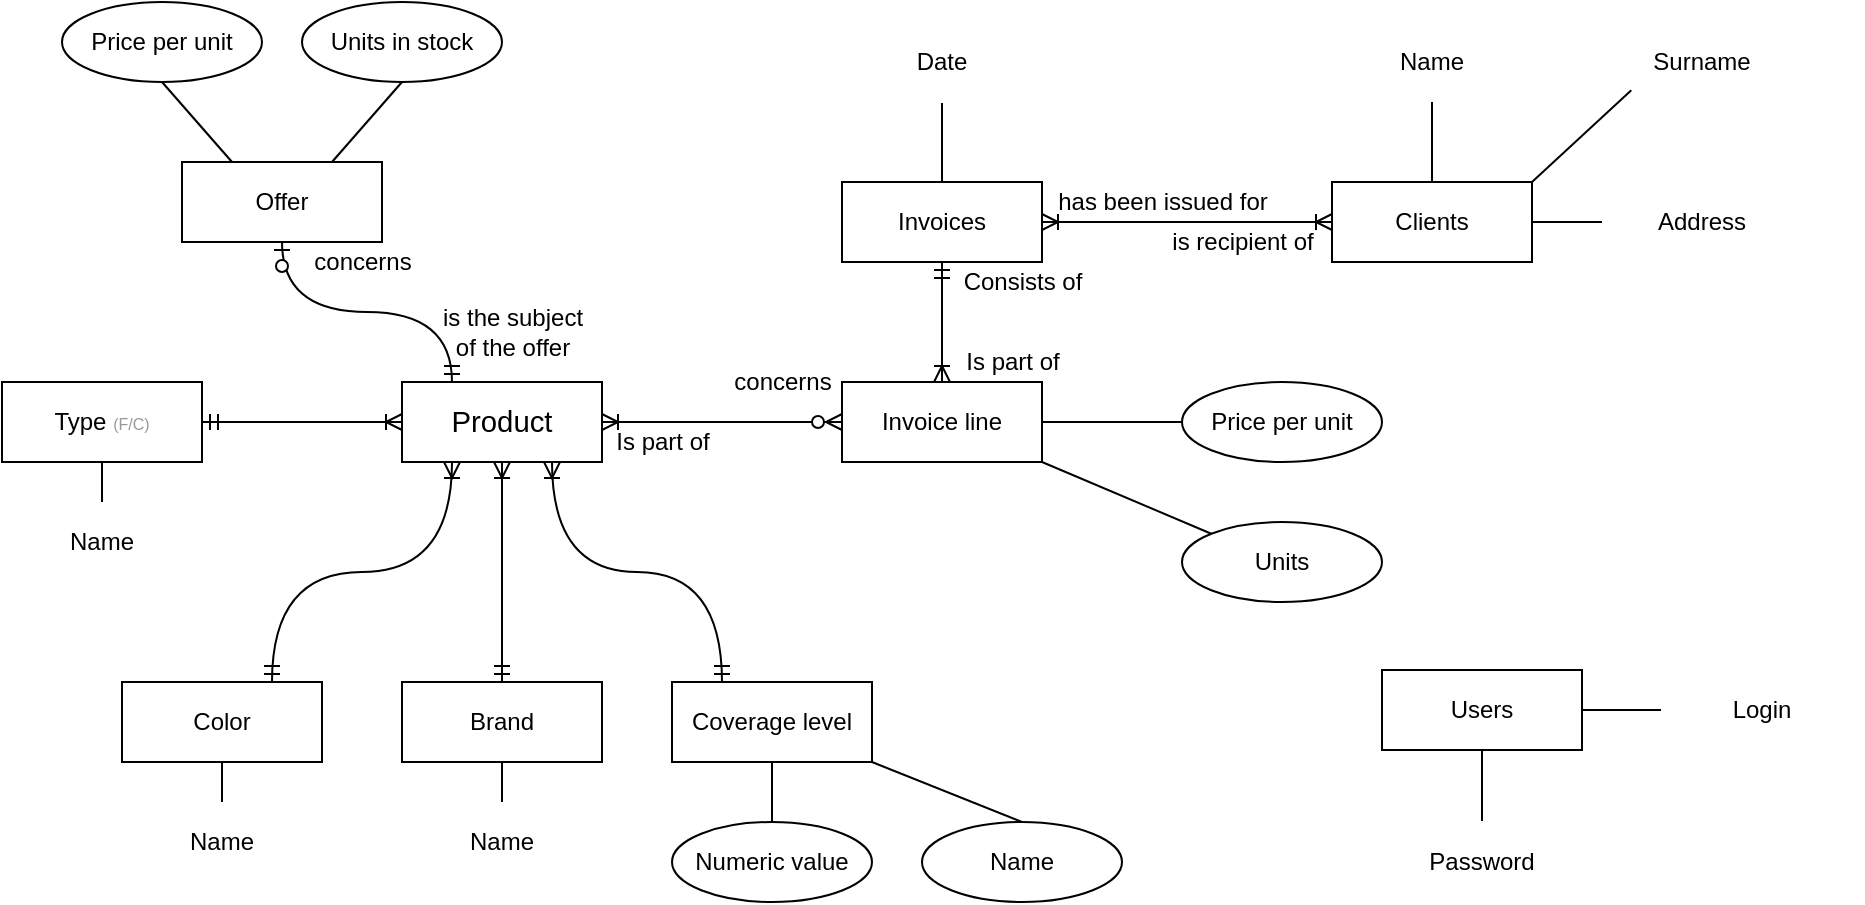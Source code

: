 <mxfile version="13.10.0" type="embed">
    <diagram id="I3wex4niQxwdPpj7cyRc" name="Page-1">
        <mxGraphModel dx="825" dy="479" grid="1" gridSize="10" guides="1" tooltips="1" connect="1" arrows="1" fold="1" page="1" pageScale="1" pageWidth="1169" pageHeight="827" math="0" shadow="0">
            <root>
                <mxCell id="0"/>
                <mxCell id="1" parent="0"/>
                <mxCell id="1wxJ6Ee9MIY7df9GgSbu-2" value="Invoices" style="rounded=0;arcSize=10;whiteSpace=wrap;html=1;align=center;" parent="1" vertex="1">
                    <mxGeometry x="470" y="150" width="100" height="40" as="geometry"/>
                </mxCell>
                <mxCell id="1wxJ6Ee9MIY7df9GgSbu-6" value="Offer" style="rounded=0;arcSize=10;whiteSpace=wrap;html=1;align=center;" parent="1" vertex="1">
                    <mxGeometry x="140" y="140" width="100" height="40" as="geometry"/>
                </mxCell>
                <mxCell id="1wxJ6Ee9MIY7df9GgSbu-10" value="&lt;span lang=&quot;PL&quot; style=&quot;font-size: 11.0pt ; line-height: 107% ; font-family: &amp;#34;calibri&amp;#34; , sans-serif&quot;&gt;Product&lt;/span&gt;" style="rounded=0;arcSize=10;whiteSpace=wrap;html=1;align=center;" parent="1" vertex="1">
                    <mxGeometry x="250" y="250" width="100" height="40" as="geometry"/>
                </mxCell>
                <mxCell id="1wxJ6Ee9MIY7df9GgSbu-12" value="Clients" style="rounded=0;arcSize=10;whiteSpace=wrap;html=1;align=center;" parent="1" vertex="1">
                    <mxGeometry x="715" y="150" width="100" height="40" as="geometry"/>
                </mxCell>
                <mxCell id="1wxJ6Ee9MIY7df9GgSbu-18" value="" style="endArrow=ERmandOne;html=1;rounded=0;exitX=0.5;exitY=1;exitDx=0;exitDy=0;entryX=0.5;entryY=0;entryDx=0;entryDy=0;startArrow=ERoneToMany;startFill=0;endFill=0;edgeStyle=orthogonalEdgeStyle;curved=1;" parent="1" source="1wxJ6Ee9MIY7df9GgSbu-10" target="13" edge="1">
                    <mxGeometry relative="1" as="geometry">
                        <mxPoint x="232.5" y="360" as="sourcePoint"/>
                        <mxPoint x="300" y="320" as="targetPoint"/>
                    </mxGeometry>
                </mxCell>
                <mxCell id="1wxJ6Ee9MIY7df9GgSbu-28" value="" style="edgeStyle=orthogonalEdgeStyle;fontSize=12;html=1;endArrow=ERoneToMany;startArrow=ERoneToMany;exitX=1;exitY=0.5;exitDx=0;exitDy=0;entryX=0;entryY=0.5;entryDx=0;entryDy=0;startFill=0;curved=1;" parent="1" source="1wxJ6Ee9MIY7df9GgSbu-2" target="1wxJ6Ee9MIY7df9GgSbu-12" edge="1">
                    <mxGeometry width="100" height="100" relative="1" as="geometry">
                        <mxPoint x="640" y="200" as="sourcePoint"/>
                        <mxPoint x="630" y="240" as="targetPoint"/>
                    </mxGeometry>
                </mxCell>
                <mxCell id="1wxJ6Ee9MIY7df9GgSbu-32" value="Price per unit" style="ellipse;whiteSpace=wrap;html=1;align=center;" parent="1" vertex="1">
                    <mxGeometry x="80" y="60" width="100" height="40" as="geometry"/>
                </mxCell>
                <mxCell id="1wxJ6Ee9MIY7df9GgSbu-33" value="Units in stock" style="ellipse;whiteSpace=wrap;html=1;align=center;" parent="1" vertex="1">
                    <mxGeometry x="200" y="60" width="100" height="40" as="geometry"/>
                </mxCell>
                <mxCell id="1wxJ6Ee9MIY7df9GgSbu-34" value="" style="endArrow=none;html=1;rounded=0;entryX=0.25;entryY=0;entryDx=0;entryDy=0;exitX=0.5;exitY=1;exitDx=0;exitDy=0;" parent="1" source="1wxJ6Ee9MIY7df9GgSbu-32" target="1wxJ6Ee9MIY7df9GgSbu-6" edge="1">
                    <mxGeometry relative="1" as="geometry">
                        <mxPoint x="35" y="210" as="sourcePoint"/>
                        <mxPoint x="195" y="210" as="targetPoint"/>
                    </mxGeometry>
                </mxCell>
                <mxCell id="1wxJ6Ee9MIY7df9GgSbu-35" value="" style="endArrow=none;html=1;rounded=0;entryX=0.75;entryY=0;entryDx=0;entryDy=0;exitX=0.5;exitY=1;exitDx=0;exitDy=0;" parent="1" source="1wxJ6Ee9MIY7df9GgSbu-33" target="1wxJ6Ee9MIY7df9GgSbu-6" edge="1">
                    <mxGeometry relative="1" as="geometry">
                        <mxPoint x="250" y="100" as="sourcePoint"/>
                        <mxPoint x="265" y="140" as="targetPoint"/>
                    </mxGeometry>
                </mxCell>
                <mxCell id="1wxJ6Ee9MIY7df9GgSbu-36" value="" style="fontSize=12;html=1;endArrow=ERzeroToOne;startArrow=ERmandOne;entryX=0.5;entryY=1;entryDx=0;entryDy=0;exitX=0.25;exitY=0;exitDx=0;exitDy=0;startFill=0;edgeStyle=orthogonalEdgeStyle;curved=1;" parent="1" source="1wxJ6Ee9MIY7df9GgSbu-10" target="1wxJ6Ee9MIY7df9GgSbu-6" edge="1">
                    <mxGeometry width="100" height="100" relative="1" as="geometry">
                        <mxPoint x="170" y="200" as="sourcePoint"/>
                        <mxPoint x="175" y="170" as="targetPoint"/>
                    </mxGeometry>
                </mxCell>
                <mxCell id="1wxJ6Ee9MIY7df9GgSbu-38" value="" style="edgeStyle=none;rounded=0;orthogonalLoop=1;jettySize=auto;html=1;startArrow=none;startFill=0;endArrow=none;endFill=0;entryX=0.5;entryY=0;entryDx=0;entryDy=0;exitX=0.5;exitY=1;exitDx=0;exitDy=0;" parent="1" source="1wxJ6Ee9MIY7df9GgSbu-37" target="1wxJ6Ee9MIY7df9GgSbu-2" edge="1">
                    <mxGeometry relative="1" as="geometry">
                        <mxPoint x="590" y="110" as="sourcePoint"/>
                    </mxGeometry>
                </mxCell>
                <mxCell id="1wxJ6Ee9MIY7df9GgSbu-37" value="Date" style="ellipse;whiteSpace=wrap;html=1;align=center;rounded=0;strokeColor=#FFFFFF;" parent="1" vertex="1">
                    <mxGeometry x="470" y="70" width="100" height="40" as="geometry"/>
                </mxCell>
                <mxCell id="1wxJ6Ee9MIY7df9GgSbu-44" value="has been issued for" style="text;html=1;align=center;verticalAlign=middle;resizable=0;points=[];autosize=1;" parent="1" vertex="1">
                    <mxGeometry x="570" y="150" width="120" height="20" as="geometry"/>
                </mxCell>
                <mxCell id="1wxJ6Ee9MIY7df9GgSbu-45" value="is recipient of" style="text;html=1;align=center;verticalAlign=middle;resizable=0;points=[];autosize=1;" parent="1" vertex="1">
                    <mxGeometry x="625" y="170" width="90" height="20" as="geometry"/>
                </mxCell>
                <mxCell id="4" value="" style="fontSize=12;html=1;endArrow=ERmandOne;startArrow=ERoneToMany;startFill=0;endFill=0;exitX=0.5;exitY=0;exitDx=0;exitDy=0;entryX=0.5;entryY=1;entryDx=0;entryDy=0;edgeStyle=orthogonalEdgeStyle;curved=1;" parent="1" source="17" target="1wxJ6Ee9MIY7df9GgSbu-2" edge="1">
                    <mxGeometry width="100" height="100" relative="1" as="geometry">
                        <mxPoint x="310" y="360" as="sourcePoint"/>
                        <mxPoint x="310" y="220" as="targetPoint"/>
                    </mxGeometry>
                </mxCell>
                <mxCell id="5" value="Consists of" style="text;html=1;align=center;verticalAlign=middle;resizable=0;points=[];autosize=1;" parent="1" vertex="1">
                    <mxGeometry x="525" y="190" width="70" height="20" as="geometry"/>
                </mxCell>
                <mxCell id="6" value="Is part of" style="text;html=1;align=center;verticalAlign=middle;resizable=0;points=[];autosize=1;" parent="1" vertex="1">
                    <mxGeometry x="525" y="230" width="60" height="20" as="geometry"/>
                </mxCell>
                <mxCell id="10" value="concerns" style="text;html=1;align=center;verticalAlign=middle;resizable=0;points=[];autosize=1;" parent="1" vertex="1">
                    <mxGeometry x="200" y="180" width="60" height="20" as="geometry"/>
                </mxCell>
                <mxCell id="11" value="is the subject&lt;br&gt;of the offer" style="text;html=1;align=center;verticalAlign=middle;resizable=0;points=[];autosize=1;" parent="1" vertex="1">
                    <mxGeometry x="260" y="210" width="90" height="30" as="geometry"/>
                </mxCell>
                <mxCell id="30" value="" style="rounded=0;orthogonalLoop=1;jettySize=auto;html=1;startArrow=none;startFill=0;endArrow=none;endFill=0;entryX=0.5;entryY=0;entryDx=0;entryDy=0;exitX=0.5;exitY=1;exitDx=0;exitDy=0;" edge="1" parent="1" source="12" target="28">
                    <mxGeometry relative="1" as="geometry">
                        <mxPoint x="450" y="460" as="sourcePoint"/>
                        <mxPoint x="420" y="460" as="targetPoint"/>
                    </mxGeometry>
                </mxCell>
                <mxCell id="12" value="Coverage level" style="rounded=0;arcSize=10;whiteSpace=wrap;html=1;align=center;" vertex="1" parent="1">
                    <mxGeometry x="385" y="400" width="100" height="40" as="geometry"/>
                </mxCell>
                <mxCell id="13" value="Brand" style="rounded=0;arcSize=10;whiteSpace=wrap;html=1;align=center;" vertex="1" parent="1">
                    <mxGeometry x="250" y="400" width="100" height="40" as="geometry"/>
                </mxCell>
                <mxCell id="14" value="Color" style="rounded=0;arcSize=10;whiteSpace=wrap;html=1;align=center;" vertex="1" parent="1">
                    <mxGeometry x="110" y="400" width="100" height="40" as="geometry"/>
                </mxCell>
                <mxCell id="15" value="Type&amp;nbsp;&lt;font color=&quot;#999999&quot; style=&quot;font-size: 8px&quot;&gt;(F/C)&lt;/font&gt;" style="rounded=0;arcSize=10;whiteSpace=wrap;html=1;align=center;" vertex="1" parent="1">
                    <mxGeometry x="50" y="250" width="100" height="40" as="geometry"/>
                </mxCell>
                <mxCell id="20" value="" style="rounded=0;orthogonalLoop=1;jettySize=auto;html=1;endArrow=none;endFill=0;exitX=1;exitY=0.5;exitDx=0;exitDy=0;" edge="1" parent="1" source="17" target="18">
                    <mxGeometry relative="1" as="geometry">
                        <mxPoint x="600" y="280" as="sourcePoint"/>
                    </mxGeometry>
                </mxCell>
                <mxCell id="17" value="Invoice line" style="rounded=0;arcSize=10;whiteSpace=wrap;html=1;align=center;" vertex="1" parent="1">
                    <mxGeometry x="470" y="250" width="100" height="40" as="geometry"/>
                </mxCell>
                <mxCell id="18" value="Price per unit" style="ellipse;whiteSpace=wrap;html=1;align=center;" vertex="1" parent="1">
                    <mxGeometry x="640" y="250" width="100" height="40" as="geometry"/>
                </mxCell>
                <mxCell id="21" value="" style="rounded=0;orthogonalLoop=1;jettySize=auto;html=1;entryX=1;entryY=1;entryDx=0;entryDy=0;endArrow=none;endFill=0;exitX=0;exitY=0;exitDx=0;exitDy=0;" edge="1" parent="1" source="19" target="17">
                    <mxGeometry relative="1" as="geometry">
                        <mxPoint x="654.645" y="335.858" as="sourcePoint"/>
                    </mxGeometry>
                </mxCell>
                <mxCell id="19" value="Units" style="ellipse;whiteSpace=wrap;html=1;align=center;" vertex="1" parent="1">
                    <mxGeometry x="640" y="320" width="100" height="40" as="geometry"/>
                </mxCell>
                <mxCell id="22" value="" style="fontSize=12;html=1;endArrow=ERzeroToMany;startArrow=ERoneToMany;startFill=0;endFill=1;exitX=1;exitY=0.5;exitDx=0;exitDy=0;entryX=0;entryY=0.5;entryDx=0;entryDy=0;edgeStyle=orthogonalEdgeStyle;curved=1;" edge="1" parent="1" source="1wxJ6Ee9MIY7df9GgSbu-10" target="17">
                    <mxGeometry width="100" height="100" relative="1" as="geometry">
                        <mxPoint x="480" y="260" as="sourcePoint"/>
                        <mxPoint x="480" y="200" as="targetPoint"/>
                    </mxGeometry>
                </mxCell>
                <mxCell id="23" value="" style="endArrow=ERmandOne;html=1;rounded=0;exitX=0.75;exitY=1;exitDx=0;exitDy=0;entryX=0.25;entryY=0;entryDx=0;entryDy=0;startArrow=ERoneToMany;startFill=0;endFill=0;edgeStyle=orthogonalEdgeStyle;curved=1;" edge="1" parent="1" source="1wxJ6Ee9MIY7df9GgSbu-10" target="12">
                    <mxGeometry relative="1" as="geometry">
                        <mxPoint x="310" y="300" as="sourcePoint"/>
                        <mxPoint x="310" y="350" as="targetPoint"/>
                    </mxGeometry>
                </mxCell>
                <mxCell id="24" value="" style="endArrow=ERmandOne;html=1;rounded=0;exitX=0.25;exitY=1;exitDx=0;exitDy=0;entryX=0.75;entryY=0;entryDx=0;entryDy=0;startArrow=ERoneToMany;startFill=0;endFill=0;edgeStyle=orthogonalEdgeStyle;curved=1;" edge="1" parent="1" source="1wxJ6Ee9MIY7df9GgSbu-10" target="14">
                    <mxGeometry relative="1" as="geometry">
                        <mxPoint x="320" y="310" as="sourcePoint"/>
                        <mxPoint x="320" y="360" as="targetPoint"/>
                    </mxGeometry>
                </mxCell>
                <mxCell id="25" value="" style="endArrow=ERmandOne;html=1;rounded=0;exitX=0;exitY=0.5;exitDx=0;exitDy=0;entryX=1;entryY=0.5;entryDx=0;entryDy=0;startArrow=ERoneToMany;startFill=0;endFill=0;edgeStyle=orthogonalEdgeStyle;curved=1;" edge="1" parent="1" source="1wxJ6Ee9MIY7df9GgSbu-10" target="15">
                    <mxGeometry relative="1" as="geometry">
                        <mxPoint x="330" y="320" as="sourcePoint"/>
                        <mxPoint x="330" y="370" as="targetPoint"/>
                    </mxGeometry>
                </mxCell>
                <mxCell id="26" value="concerns" style="text;html=1;align=center;verticalAlign=middle;resizable=0;points=[];autosize=1;" vertex="1" parent="1">
                    <mxGeometry x="410" y="240" width="60" height="20" as="geometry"/>
                </mxCell>
                <mxCell id="27" value="Is part of" style="text;html=1;align=center;verticalAlign=middle;resizable=0;points=[];autosize=1;" vertex="1" parent="1">
                    <mxGeometry x="350" y="270" width="60" height="20" as="geometry"/>
                </mxCell>
                <mxCell id="28" value="Numeric value" style="ellipse;whiteSpace=wrap;html=1;align=center;" vertex="1" parent="1">
                    <mxGeometry x="385" y="470" width="100" height="40" as="geometry"/>
                </mxCell>
                <mxCell id="29" value="Name" style="ellipse;whiteSpace=wrap;html=1;align=center;" vertex="1" parent="1">
                    <mxGeometry x="510" y="470" width="100" height="40" as="geometry"/>
                </mxCell>
                <mxCell id="31" value="" style="rounded=0;orthogonalLoop=1;jettySize=auto;html=1;startArrow=none;startFill=0;endArrow=none;endFill=0;entryX=1;entryY=1;entryDx=0;entryDy=0;exitX=0.5;exitY=0;exitDx=0;exitDy=0;" edge="1" parent="1" source="29" target="12">
                    <mxGeometry relative="1" as="geometry">
                        <mxPoint x="445" y="450" as="sourcePoint"/>
                        <mxPoint x="445" y="480" as="targetPoint"/>
                    </mxGeometry>
                </mxCell>
                <mxCell id="33" value="Name" style="ellipse;whiteSpace=wrap;html=1;align=center;rounded=0;strokeColor=#FFFFFF;" vertex="1" parent="1">
                    <mxGeometry x="715" y="70" width="100" height="40" as="geometry"/>
                </mxCell>
                <mxCell id="34" value="Surname" style="ellipse;whiteSpace=wrap;html=1;align=center;rounded=0;strokeColor=#FFFFFF;" vertex="1" parent="1">
                    <mxGeometry x="850" y="70" width="100" height="40" as="geometry"/>
                </mxCell>
                <mxCell id="35" value="Address" style="ellipse;whiteSpace=wrap;html=1;align=center;rounded=0;strokeColor=#FFFFFF;" vertex="1" parent="1">
                    <mxGeometry x="850" y="150" width="100" height="40" as="geometry"/>
                </mxCell>
                <mxCell id="36" value="Name" style="ellipse;whiteSpace=wrap;html=1;align=center;rounded=0;strokeColor=#FFFFFF;" vertex="1" parent="1">
                    <mxGeometry x="50" y="310" width="100" height="40" as="geometry"/>
                </mxCell>
                <mxCell id="37" value="Name" style="ellipse;whiteSpace=wrap;html=1;align=center;rounded=0;strokeColor=#FFFFFF;" vertex="1" parent="1">
                    <mxGeometry x="110" y="460" width="100" height="40" as="geometry"/>
                </mxCell>
                <mxCell id="38" value="Name" style="ellipse;whiteSpace=wrap;html=1;align=center;rounded=0;strokeColor=#FFFFFF;" vertex="1" parent="1">
                    <mxGeometry x="250" y="460" width="100" height="40" as="geometry"/>
                </mxCell>
                <mxCell id="39" value="" style="rounded=0;orthogonalLoop=1;jettySize=auto;html=1;startArrow=none;startFill=0;endArrow=none;endFill=0;entryX=0.5;entryY=1;entryDx=0;entryDy=0;exitX=0.5;exitY=0;exitDx=0;exitDy=0;" edge="1" parent="1" source="38" target="13">
                    <mxGeometry relative="1" as="geometry">
                        <mxPoint x="360" y="460" as="sourcePoint"/>
                        <mxPoint x="495" y="450" as="targetPoint"/>
                    </mxGeometry>
                </mxCell>
                <mxCell id="40" value="" style="rounded=0;orthogonalLoop=1;jettySize=auto;html=1;startArrow=none;startFill=0;endArrow=none;endFill=0;entryX=0.5;entryY=1;entryDx=0;entryDy=0;exitX=0.5;exitY=0;exitDx=0;exitDy=0;" edge="1" parent="1" source="37" target="14">
                    <mxGeometry relative="1" as="geometry">
                        <mxPoint x="310" y="470" as="sourcePoint"/>
                        <mxPoint x="310" y="450" as="targetPoint"/>
                    </mxGeometry>
                </mxCell>
                <mxCell id="41" value="" style="rounded=0;orthogonalLoop=1;jettySize=auto;html=1;startArrow=none;startFill=0;endArrow=none;endFill=0;entryX=0.5;entryY=0;entryDx=0;entryDy=0;exitX=0.5;exitY=1;exitDx=0;exitDy=0;" edge="1" parent="1" source="15" target="36">
                    <mxGeometry relative="1" as="geometry">
                        <mxPoint x="445" y="450" as="sourcePoint"/>
                        <mxPoint x="445" y="480" as="targetPoint"/>
                    </mxGeometry>
                </mxCell>
                <mxCell id="42" value="" style="rounded=0;orthogonalLoop=1;jettySize=auto;html=1;startArrow=none;startFill=0;endArrow=none;endFill=0;exitX=0.5;exitY=1;exitDx=0;exitDy=0;entryX=0.5;entryY=0;entryDx=0;entryDy=0;" edge="1" parent="1" source="33" target="1wxJ6Ee9MIY7df9GgSbu-12">
                    <mxGeometry relative="1" as="geometry">
                        <mxPoint x="455" y="460" as="sourcePoint"/>
                        <mxPoint x="710" y="130" as="targetPoint"/>
                    </mxGeometry>
                </mxCell>
                <mxCell id="43" value="" style="rounded=0;orthogonalLoop=1;jettySize=auto;html=1;startArrow=none;startFill=0;endArrow=none;endFill=0;entryX=1;entryY=0;entryDx=0;entryDy=0;exitX=0;exitY=1;exitDx=0;exitDy=0;" edge="1" parent="1" source="34" target="1wxJ6Ee9MIY7df9GgSbu-12">
                    <mxGeometry relative="1" as="geometry">
                        <mxPoint x="465" y="470" as="sourcePoint"/>
                        <mxPoint x="465" y="500" as="targetPoint"/>
                    </mxGeometry>
                </mxCell>
                <mxCell id="44" value="" style="rounded=0;orthogonalLoop=1;jettySize=auto;html=1;startArrow=none;startFill=0;endArrow=none;endFill=0;entryX=1;entryY=0.5;entryDx=0;entryDy=0;exitX=0;exitY=0.5;exitDx=0;exitDy=0;" edge="1" parent="1" source="35" target="1wxJ6Ee9MIY7df9GgSbu-12">
                    <mxGeometry relative="1" as="geometry">
                        <mxPoint x="475" y="480" as="sourcePoint"/>
                        <mxPoint x="475" y="510" as="targetPoint"/>
                    </mxGeometry>
                </mxCell>
                <mxCell id="48" value="" style="edgeStyle=none;rounded=0;orthogonalLoop=1;jettySize=auto;html=1;startArrow=none;startFill=0;endArrow=none;endFill=0;exitX=0;exitY=0.5;exitDx=0;exitDy=0;entryX=1;entryY=0.5;entryDx=0;entryDy=0;" edge="1" parent="1" source="46" target="45">
                    <mxGeometry relative="1" as="geometry">
                        <mxPoint x="860" y="450" as="sourcePoint"/>
                    </mxGeometry>
                </mxCell>
                <mxCell id="49" value="" style="edgeStyle=none;rounded=0;orthogonalLoop=1;jettySize=auto;html=1;startArrow=none;startFill=0;endArrow=none;endFill=0;exitX=0.5;exitY=1;exitDx=0;exitDy=0;entryX=0.5;entryY=0;entryDx=0;entryDy=0;" edge="1" parent="1" source="45" target="47">
                    <mxGeometry relative="1" as="geometry"/>
                </mxCell>
                <mxCell id="45" value="Users" style="rounded=0;arcSize=10;whiteSpace=wrap;html=1;align=center;" vertex="1" parent="1">
                    <mxGeometry x="740" y="394" width="100" height="40" as="geometry"/>
                </mxCell>
                <mxCell id="46" value="Login" style="ellipse;whiteSpace=wrap;html=1;align=center;rounded=0;strokeColor=#FFFFFF;" vertex="1" parent="1">
                    <mxGeometry x="880" y="394" width="100" height="40" as="geometry"/>
                </mxCell>
                <mxCell id="47" value="Password" style="ellipse;whiteSpace=wrap;html=1;align=center;rounded=0;strokeColor=#FFFFFF;" vertex="1" parent="1">
                    <mxGeometry x="740" y="470" width="100" height="40" as="geometry"/>
                </mxCell>
            </root>
        </mxGraphModel>
    </diagram>
</mxfile>